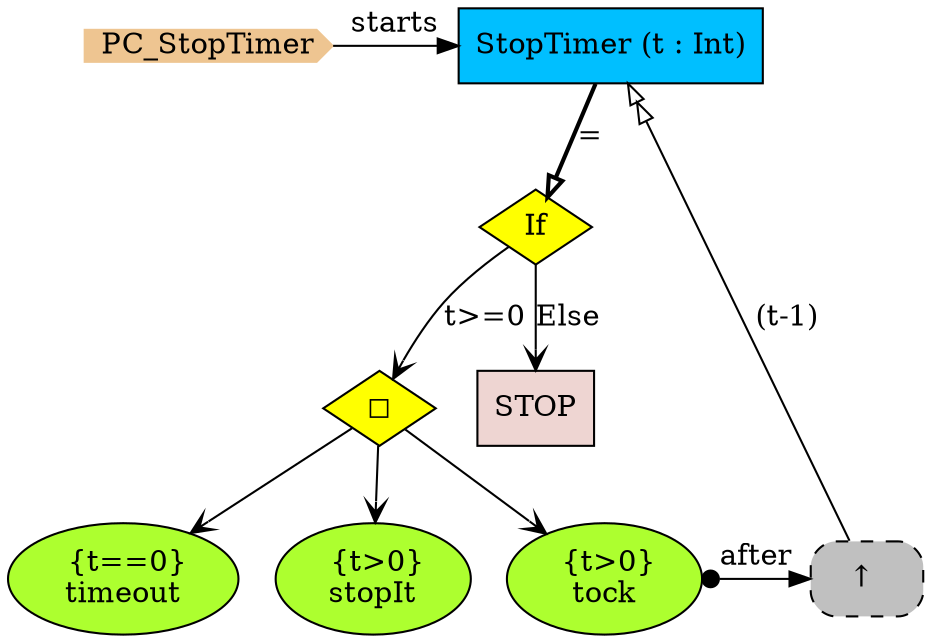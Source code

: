 digraph {
StartN_ [shape = cds,color=burlywood2,style=filled,height=.2,width=.2, label =PC_StopTimer];
StopTimer [shape=box,fillcolor=deepskyblue,style = filled,label="StopTimer (t : Int)"];
OpIfChoice [shape=diamond,fillcolor=yellow,style = filled,label="◻︎"];
timeout [shape=ellipse,fillcolor=greenyellow,style = filled,label=" {t==0}
timeout"];
stopIt [shape=ellipse,fillcolor=greenyellow,style = filled,label=" {t>0}
stopIt"];
RefStopTimer [shape=rectangle,fillcolor=gray,style="rounded,filled,dashed",label="↑ "];
tock [shape=ellipse,fillcolor=greenyellow,style = filled,label=" {t>0}
tock"];
STOP [shape=box,fillcolor=mistyrose2,style = filled,label="STOP"];
OpStopTimer [shape=diamond,fillcolor=yellow,style = filled,label="If"];

{rank=same;RefStopTimer,tock}
{rank=same;StopTimer,StartN_}

tock->RefStopTimer[arrowtail=dot,dir=both,label="after"];
OpIfChoice->tock[arrowhead="open"];
OpStopTimer->STOP[arrowhead="open",label="Else"];
StartN_->StopTimer[label="starts"];
StopTimer->OpStopTimer[arrowhead="onormal",penwidth=2,label="="];
OpStopTimer->OpIfChoice[arrowhead="open",label="t>=0"];
OpIfChoice->timeout[arrowhead="open"];
OpIfChoice->stopIt[arrowhead="open"];
RefStopTimer->StopTimer[arrowhead="normalnormal",fillcolor=white,label=" (t-1)"];
}